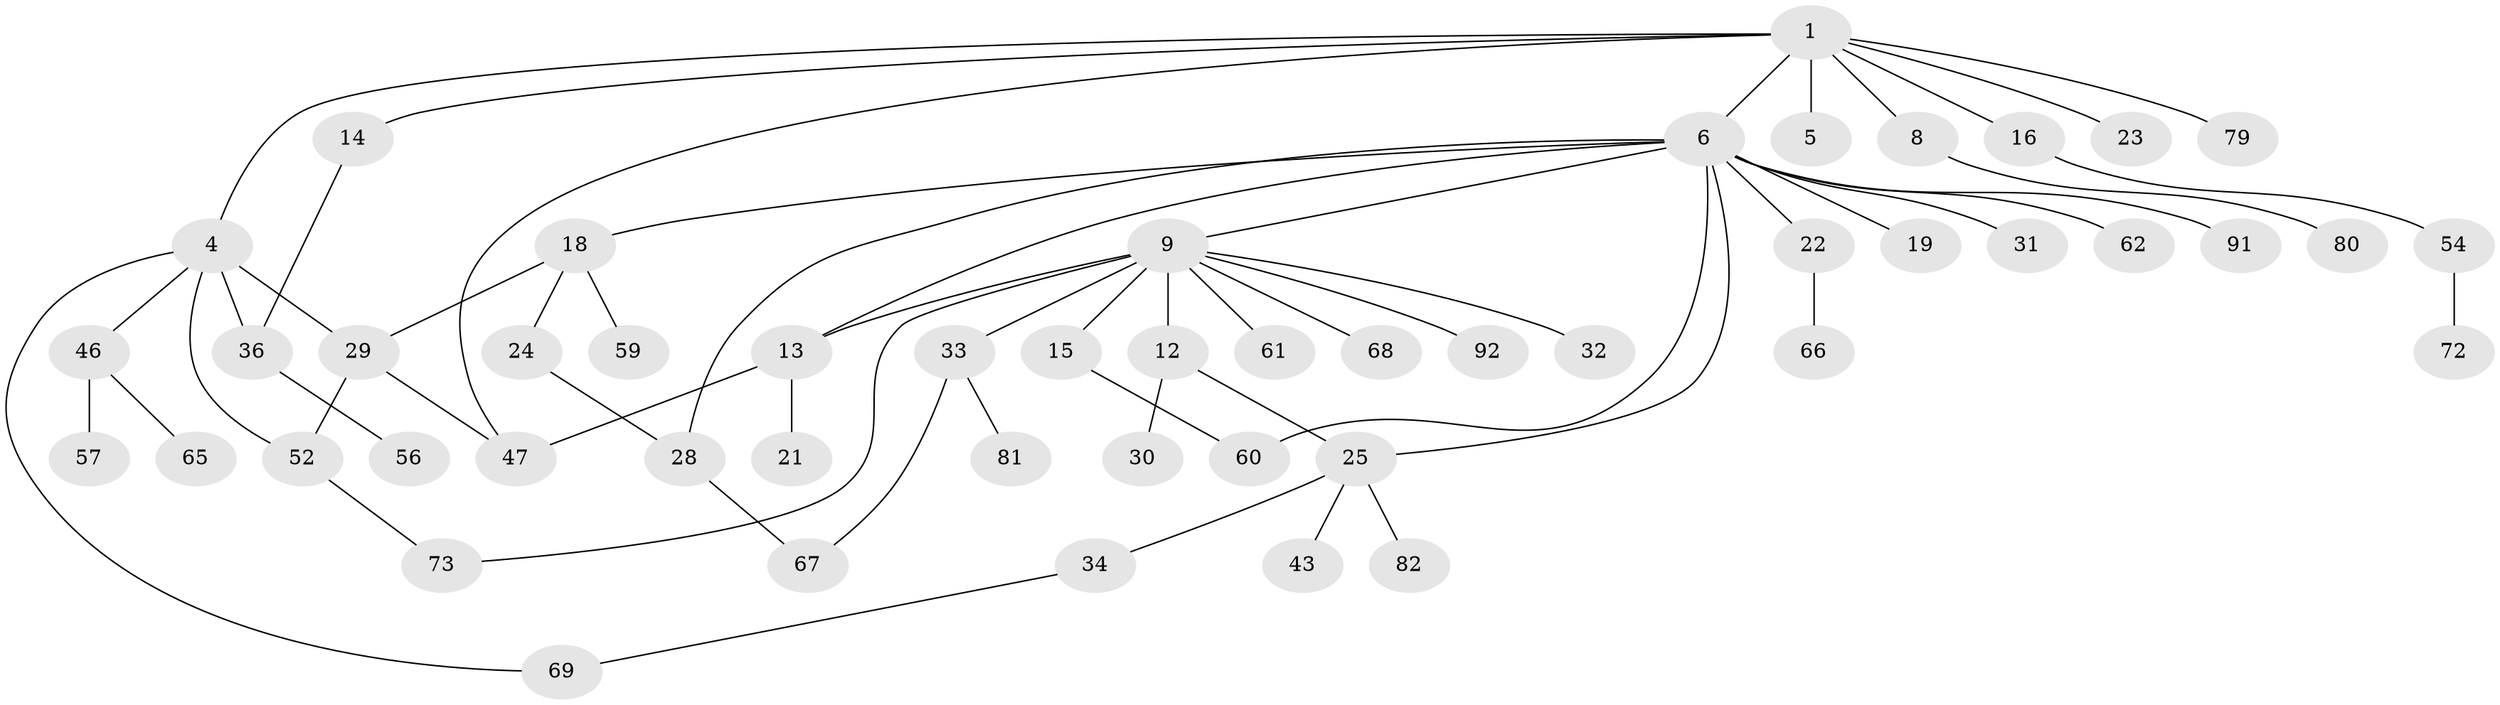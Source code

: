 // original degree distribution, {3: 0.15, 9: 0.01, 4: 0.08, 1: 0.41, 6: 0.03, 2: 0.27, 5: 0.05}
// Generated by graph-tools (version 1.1) at 2025/17/03/04/25 18:17:01]
// undirected, 50 vertices, 61 edges
graph export_dot {
graph [start="1"]
  node [color=gray90,style=filled];
  1 [super="+3+2"];
  4 [super="+38+11+58"];
  5;
  6 [super="+10"];
  8 [super="+37+44"];
  9 [super="+20+27"];
  12;
  13 [super="+41"];
  14 [super="+35"];
  15;
  16 [super="+74+50"];
  18;
  19 [super="+77"];
  21;
  22;
  23;
  24 [super="+76+26"];
  25;
  28 [super="+75"];
  29 [super="+39"];
  30;
  31;
  32;
  33 [super="+40"];
  34 [super="+83"];
  36 [super="+84+42"];
  43;
  46;
  47 [super="+89+90+93"];
  52 [super="+78+70"];
  54;
  56;
  57;
  59;
  60;
  61;
  62;
  65;
  66;
  67;
  68;
  69;
  72;
  73 [super="+97"];
  79;
  80;
  81;
  82;
  91;
  92;
  1 -- 6;
  1 -- 16;
  1 -- 4;
  1 -- 23;
  1 -- 8;
  1 -- 14;
  1 -- 47;
  1 -- 5;
  1 -- 79;
  4 -- 36;
  4 -- 52;
  4 -- 69;
  4 -- 46;
  4 -- 29;
  6 -- 9;
  6 -- 13;
  6 -- 60;
  6 -- 18;
  6 -- 19;
  6 -- 22;
  6 -- 25;
  6 -- 91;
  6 -- 28;
  6 -- 62;
  6 -- 31;
  8 -- 80;
  9 -- 12;
  9 -- 15;
  9 -- 61;
  9 -- 32;
  9 -- 92;
  9 -- 33 [weight=2];
  9 -- 68;
  9 -- 13;
  9 -- 73;
  12 -- 25;
  12 -- 30;
  13 -- 21;
  13 -- 47;
  14 -- 36;
  15 -- 60;
  16 -- 54;
  18 -- 24;
  18 -- 29;
  18 -- 59;
  22 -- 66;
  24 -- 28;
  25 -- 34;
  25 -- 43;
  25 -- 82;
  28 -- 67;
  29 -- 47;
  29 -- 52;
  33 -- 81;
  33 -- 67;
  34 -- 69;
  36 -- 56;
  46 -- 57;
  46 -- 65;
  52 -- 73;
  54 -- 72;
}

